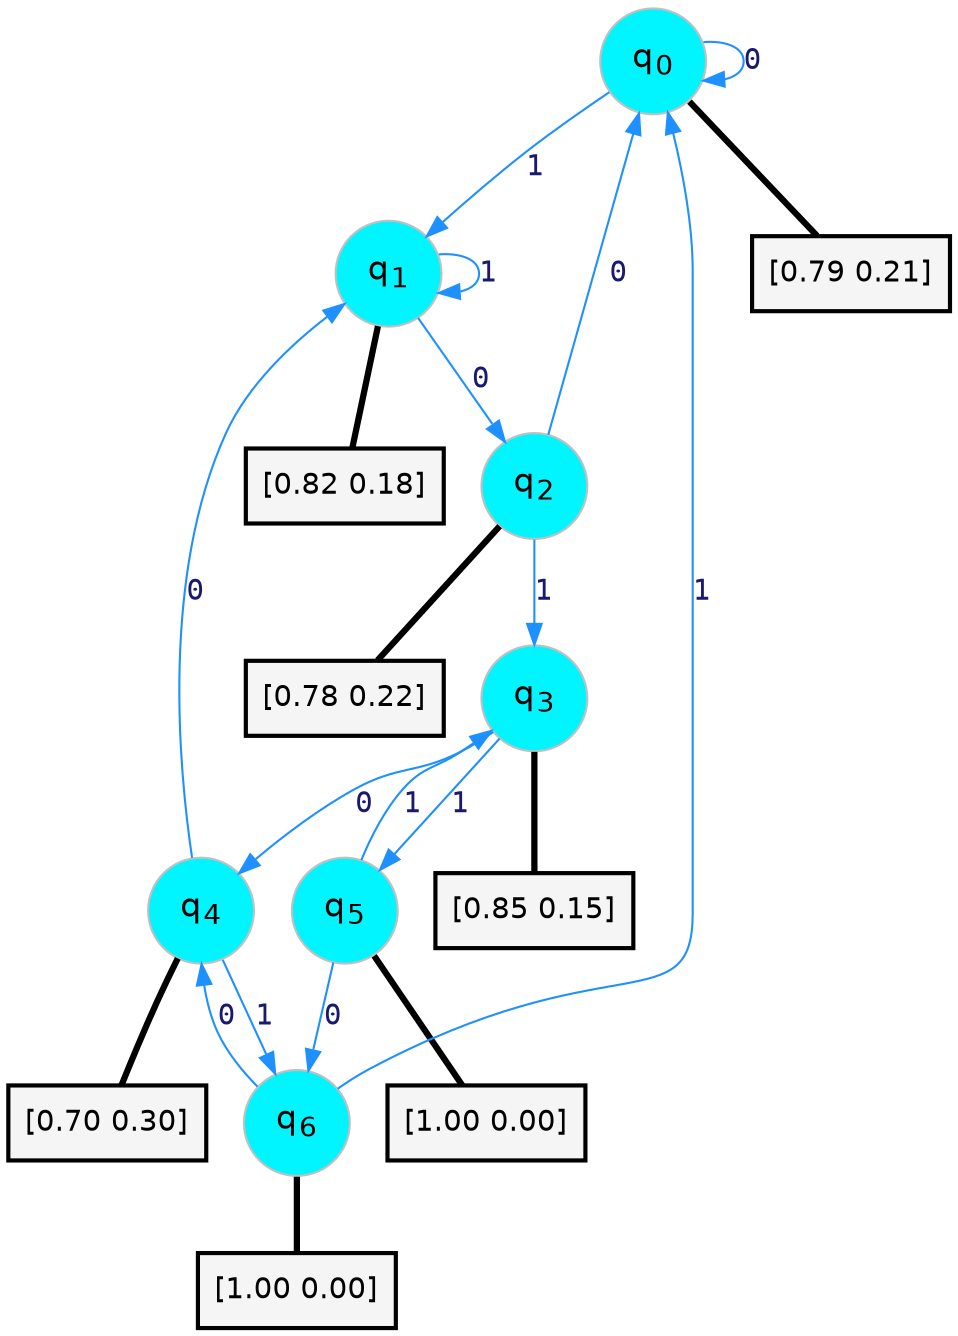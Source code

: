 digraph G {
graph [
bgcolor=transparent, dpi=300, rankdir=TD, size="40,25"];
node [
color=gray, fillcolor=turquoise1, fontcolor=black, fontname=Helvetica, fontsize=16, fontweight=bold, shape=circle, style=filled];
edge [
arrowsize=1, color=dodgerblue1, fontcolor=midnightblue, fontname=courier, fontweight=bold, penwidth=1, style=solid, weight=20];
0[label=<q<SUB>0</SUB>>];
1[label=<q<SUB>1</SUB>>];
2[label=<q<SUB>2</SUB>>];
3[label=<q<SUB>3</SUB>>];
4[label=<q<SUB>4</SUB>>];
5[label=<q<SUB>5</SUB>>];
6[label=<q<SUB>6</SUB>>];
7[label="[0.79 0.21]", shape=box,fontcolor=black, fontname=Helvetica, fontsize=14, penwidth=2, fillcolor=whitesmoke,color=black];
8[label="[0.82 0.18]", shape=box,fontcolor=black, fontname=Helvetica, fontsize=14, penwidth=2, fillcolor=whitesmoke,color=black];
9[label="[0.78 0.22]", shape=box,fontcolor=black, fontname=Helvetica, fontsize=14, penwidth=2, fillcolor=whitesmoke,color=black];
10[label="[0.85 0.15]", shape=box,fontcolor=black, fontname=Helvetica, fontsize=14, penwidth=2, fillcolor=whitesmoke,color=black];
11[label="[0.70 0.30]", shape=box,fontcolor=black, fontname=Helvetica, fontsize=14, penwidth=2, fillcolor=whitesmoke,color=black];
12[label="[1.00 0.00]", shape=box,fontcolor=black, fontname=Helvetica, fontsize=14, penwidth=2, fillcolor=whitesmoke,color=black];
13[label="[1.00 0.00]", shape=box,fontcolor=black, fontname=Helvetica, fontsize=14, penwidth=2, fillcolor=whitesmoke,color=black];
0->0 [label=0];
0->1 [label=1];
0->7 [arrowhead=none, penwidth=3,color=black];
1->2 [label=0];
1->1 [label=1];
1->8 [arrowhead=none, penwidth=3,color=black];
2->0 [label=0];
2->3 [label=1];
2->9 [arrowhead=none, penwidth=3,color=black];
3->4 [label=0];
3->5 [label=1];
3->10 [arrowhead=none, penwidth=3,color=black];
4->1 [label=0];
4->6 [label=1];
4->11 [arrowhead=none, penwidth=3,color=black];
5->6 [label=0];
5->3 [label=1];
5->12 [arrowhead=none, penwidth=3,color=black];
6->4 [label=0];
6->0 [label=1];
6->13 [arrowhead=none, penwidth=3,color=black];
}

